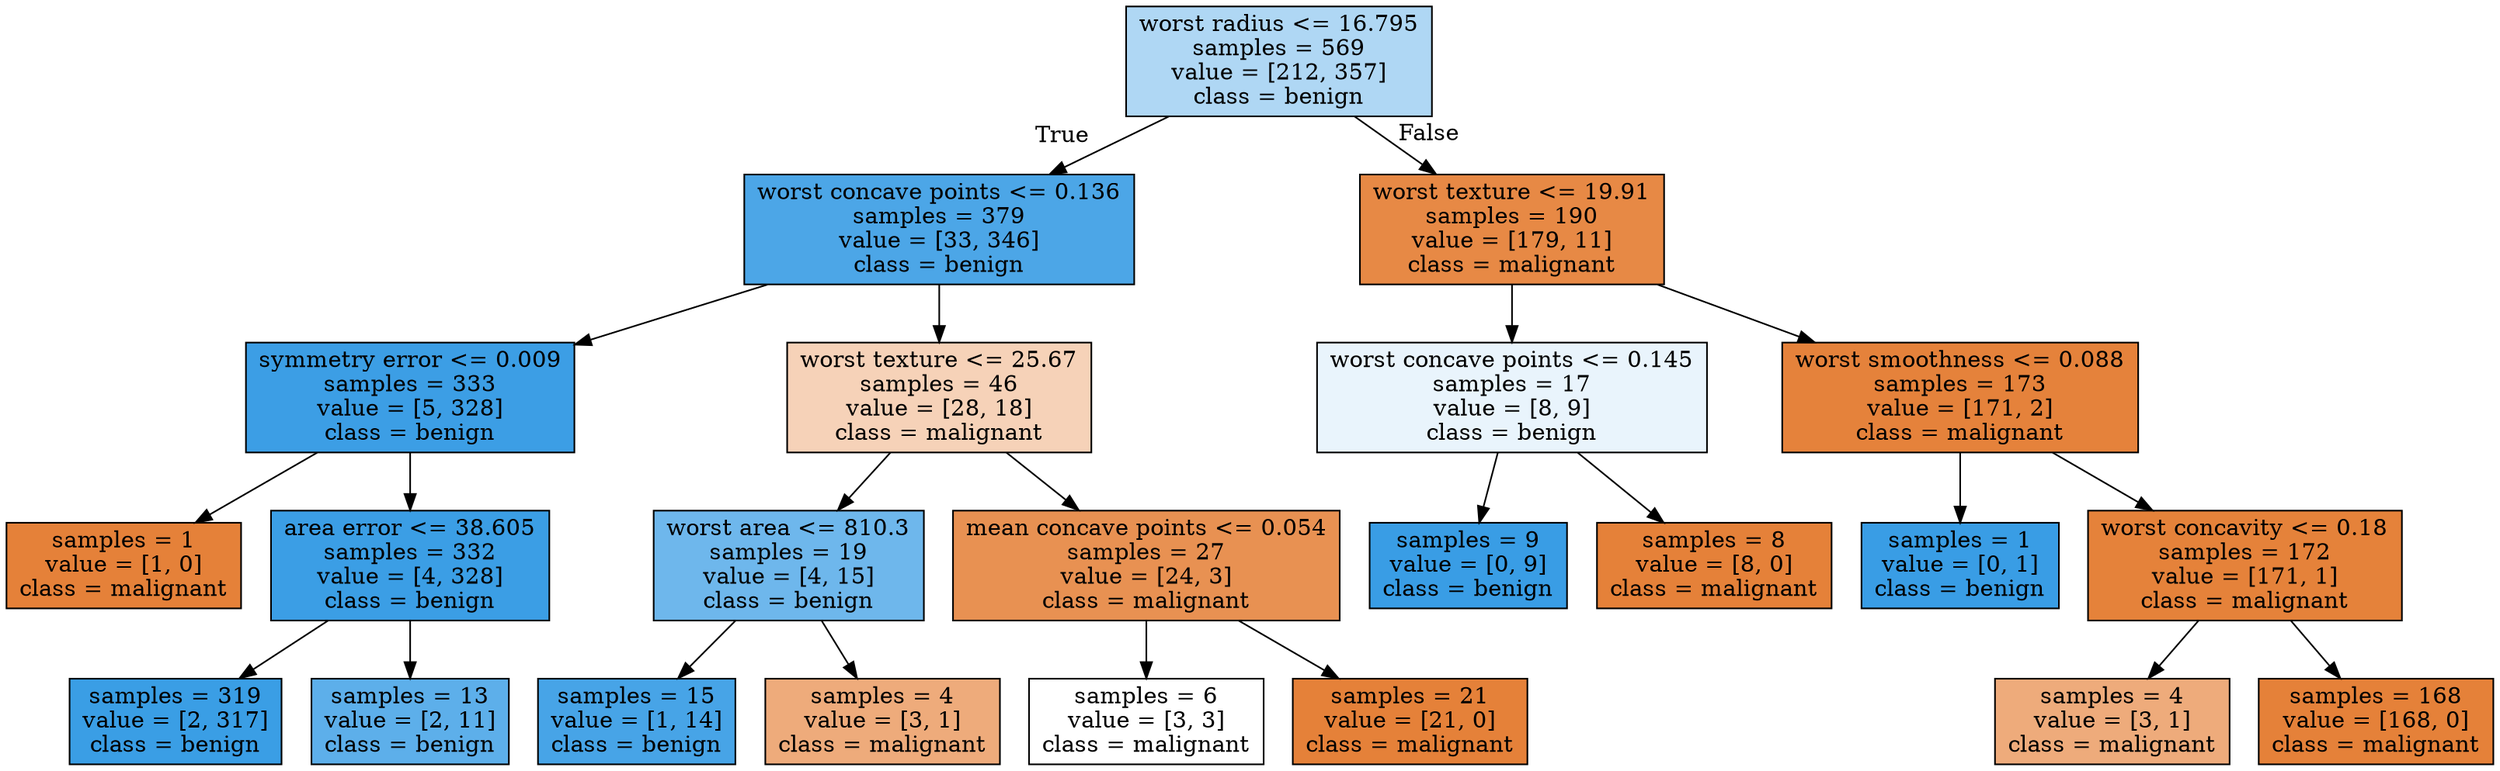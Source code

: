 digraph Tree {
node [shape=box, style="filled", color="black"] ;
0 [label="worst radius <= 16.795\nsamples = 569\nvalue = [212, 357]\nclass = benign", fillcolor="#afd7f4"] ;
1 [label="worst concave points <= 0.136\nsamples = 379\nvalue = [33, 346]\nclass = benign", fillcolor="#4ca6e7"] ;
0 -> 1 [labeldistance=2.5, labelangle=45, headlabel="True"] ;
2 [label="symmetry error <= 0.009\nsamples = 333\nvalue = [5, 328]\nclass = benign", fillcolor="#3c9ee5"] ;
1 -> 2 ;
3 [label="samples = 1\nvalue = [1, 0]\nclass = malignant", fillcolor="#e58139"] ;
2 -> 3 ;
4 [label="area error <= 38.605\nsamples = 332\nvalue = [4, 328]\nclass = benign", fillcolor="#3b9ee5"] ;
2 -> 4 ;
5 [label="samples = 319\nvalue = [2, 317]\nclass = benign", fillcolor="#3a9ee5"] ;
4 -> 5 ;
6 [label="samples = 13\nvalue = [2, 11]\nclass = benign", fillcolor="#5dafea"] ;
4 -> 6 ;
7 [label="worst texture <= 25.67\nsamples = 46\nvalue = [28, 18]\nclass = malignant", fillcolor="#f6d2b8"] ;
1 -> 7 ;
8 [label="worst area <= 810.3\nsamples = 19\nvalue = [4, 15]\nclass = benign", fillcolor="#6eb7ec"] ;
7 -> 8 ;
9 [label="samples = 15\nvalue = [1, 14]\nclass = benign", fillcolor="#47a4e7"] ;
8 -> 9 ;
10 [label="samples = 4\nvalue = [3, 1]\nclass = malignant", fillcolor="#eeab7b"] ;
8 -> 10 ;
11 [label="mean concave points <= 0.054\nsamples = 27\nvalue = [24, 3]\nclass = malignant", fillcolor="#e89152"] ;
7 -> 11 ;
12 [label="samples = 6\nvalue = [3, 3]\nclass = malignant", fillcolor="#ffffff"] ;
11 -> 12 ;
13 [label="samples = 21\nvalue = [21, 0]\nclass = malignant", fillcolor="#e58139"] ;
11 -> 13 ;
14 [label="worst texture <= 19.91\nsamples = 190\nvalue = [179, 11]\nclass = malignant", fillcolor="#e78945"] ;
0 -> 14 [labeldistance=2.5, labelangle=-45, headlabel="False"] ;
15 [label="worst concave points <= 0.145\nsamples = 17\nvalue = [8, 9]\nclass = benign", fillcolor="#e9f4fc"] ;
14 -> 15 ;
16 [label="samples = 9\nvalue = [0, 9]\nclass = benign", fillcolor="#399de5"] ;
15 -> 16 ;
17 [label="samples = 8\nvalue = [8, 0]\nclass = malignant", fillcolor="#e58139"] ;
15 -> 17 ;
18 [label="worst smoothness <= 0.088\nsamples = 173\nvalue = [171, 2]\nclass = malignant", fillcolor="#e5823b"] ;
14 -> 18 ;
19 [label="samples = 1\nvalue = [0, 1]\nclass = benign", fillcolor="#399de5"] ;
18 -> 19 ;
20 [label="worst concavity <= 0.18\nsamples = 172\nvalue = [171, 1]\nclass = malignant", fillcolor="#e5823a"] ;
18 -> 20 ;
21 [label="samples = 4\nvalue = [3, 1]\nclass = malignant", fillcolor="#eeab7b"] ;
20 -> 21 ;
22 [label="samples = 168\nvalue = [168, 0]\nclass = malignant", fillcolor="#e58139"] ;
20 -> 22 ;
}